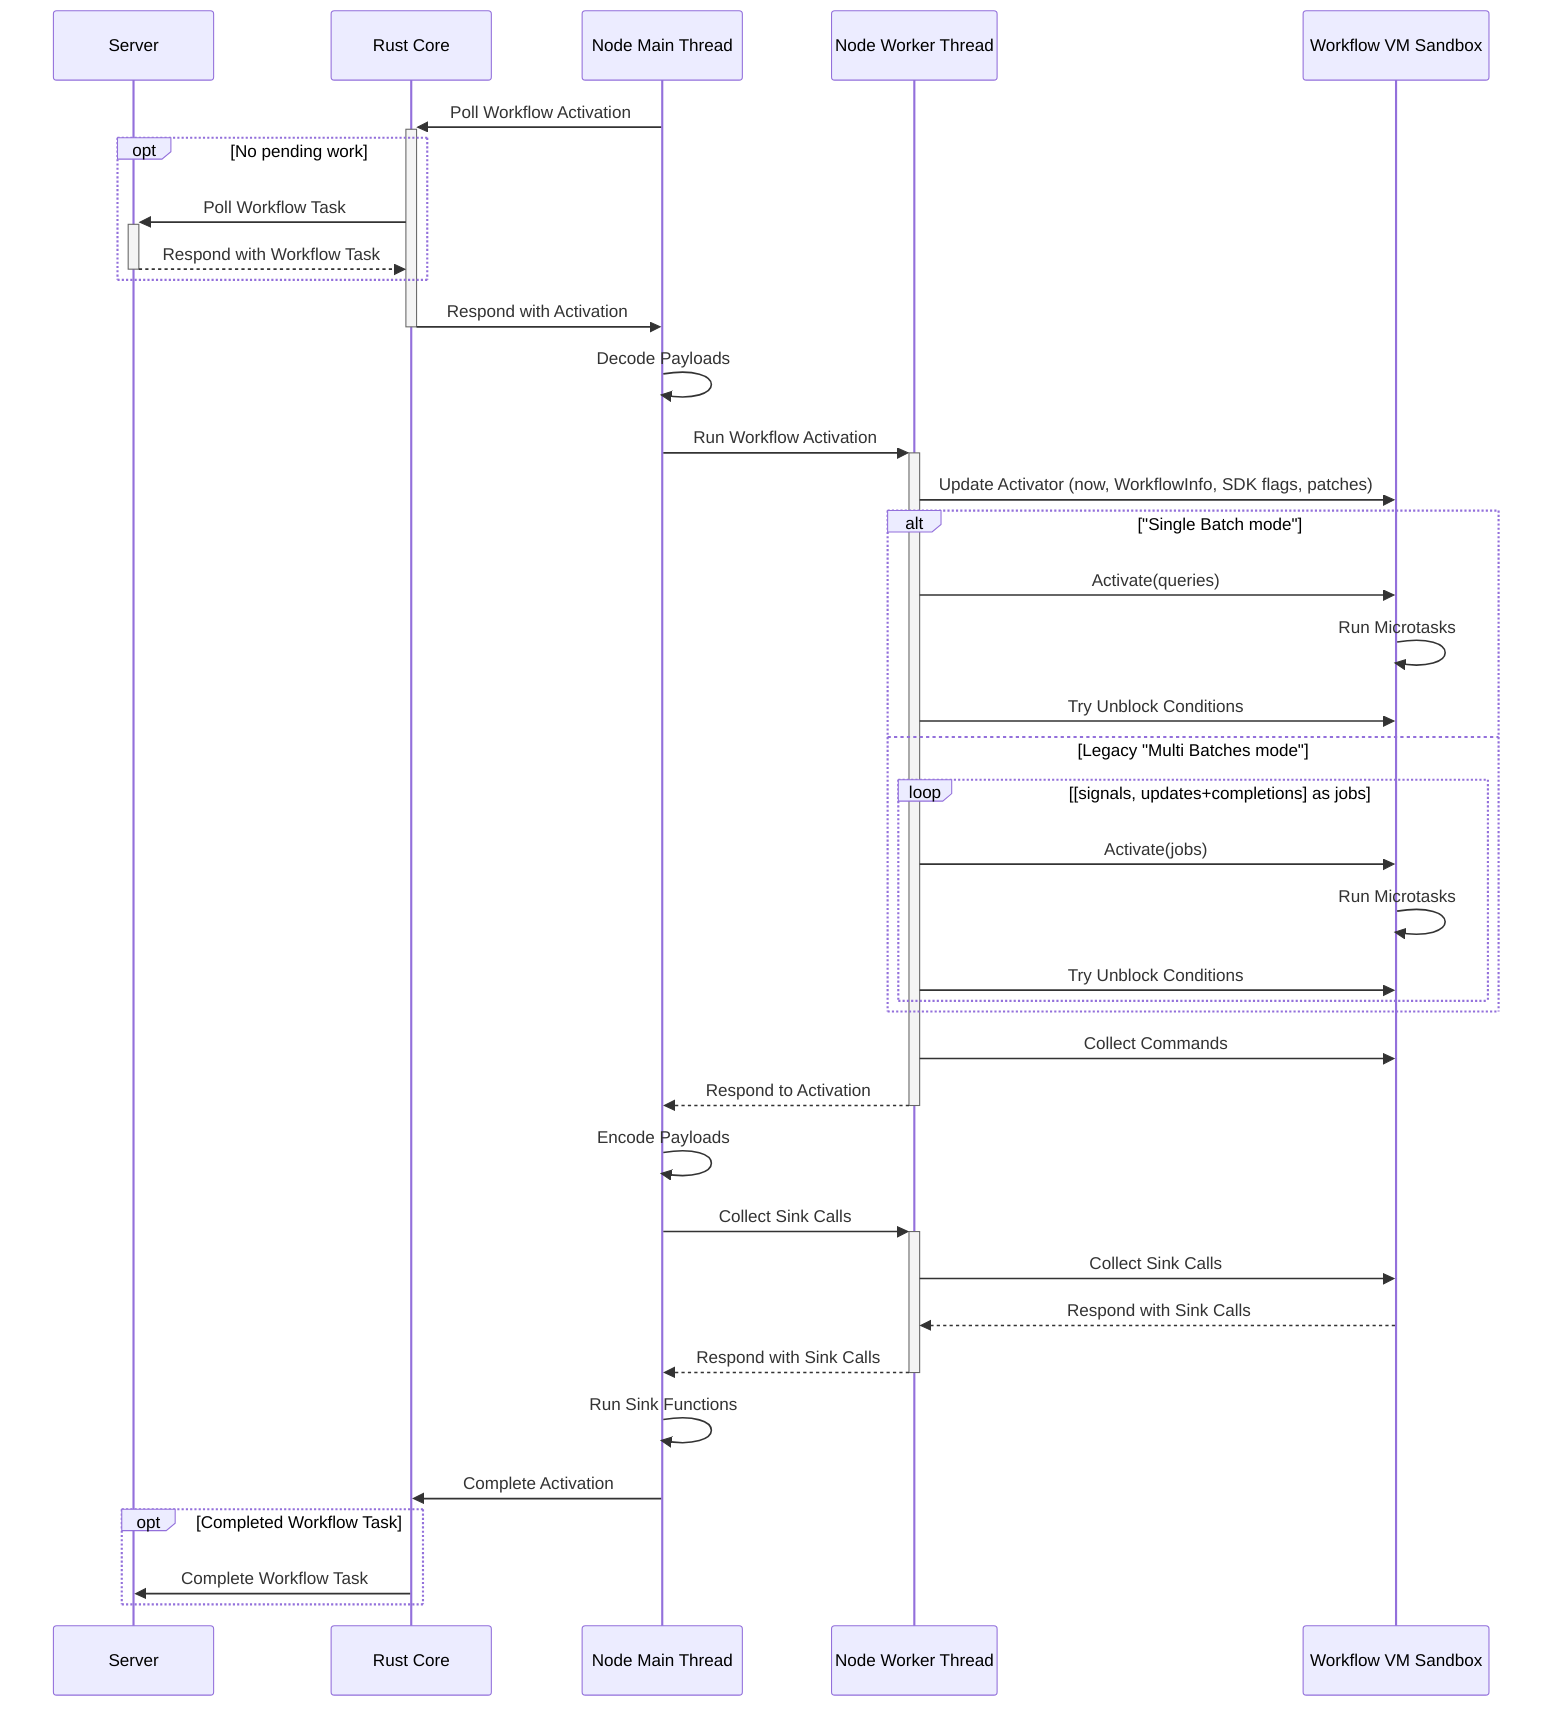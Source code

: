 %% Activation diagram for Worker with `reuseV8Context` option off
sequenceDiagram
    participant Server
    participant Core as Rust Core
    participant MT as Node Main Thread
    participant WT as Node Worker Thread
    participant VM as Workflow VM Sandbox

    MT->>+Core: Poll Workflow Activation
    opt No pending work
        Core->>+Server: Poll Workflow Task
        Server-->>-Core: Respond with Workflow Task
    end
    Core->>-MT: Respond with Activation
    MT->>MT: Decode Payloads
    MT->>+WT: Run Workflow Activation

    WT->>VM: Update Activator (now, WorkflowInfo, SDK flags, patches)

    alt "Single Batch mode"
        WT->>VM: Activate(queries)
        VM->>VM: Run Microtasks
        WT->>VM: Try Unblock Conditions
    else Legacy "Multi Batches mode"
        loop [signals, updates+completions] as jobs
            WT->>VM: Activate(jobs)
            VM->>VM: Run Microtasks
            WT->>VM: Try Unblock Conditions
        end
    end

    WT->>VM: Collect Commands
    WT-->>-MT: Respond to Activation
    MT->>MT: Encode Payloads
    MT->>+WT: Collect Sink Calls
    WT->>VM: Collect Sink Calls
    VM-->>WT: Respond with Sink Calls
    WT-->>-MT: Respond with Sink Calls
    MT->>MT: Run Sink Functions
    MT->>Core: Complete Activation
    opt Completed Workflow Task
        Core->>Server: Complete Workflow Task
    end